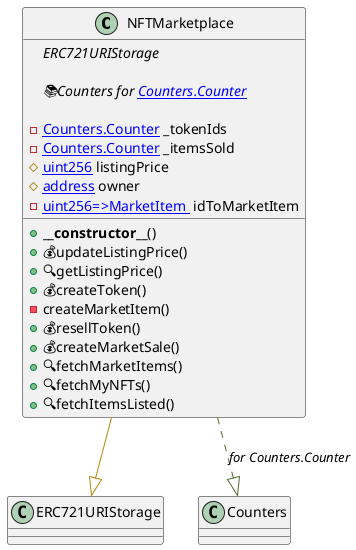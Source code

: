 @startuml NFTMarketplace
' -- generated by: https://marketplace.visualstudio.com/items?itemName=tintinweb.solidity-visual-auditor
'
' -- for auto-render install: https://marketplace.visualstudio.com/items?itemName=jebbs.plantuml
' -- options --



' -- classes --


class NFTMarketplace {
    ' -- inheritance --
	{abstract}ERC721URIStorage

    ' -- usingFor --
	{abstract}📚Counters for [[Counters.Counter]]

    ' -- vars --
	-[[Counters.Counter]] _tokenIds
	-[[Counters.Counter]] _itemsSold
	#[[uint256]] listingPrice
	#[[address]] owner
	-[[mapping uint256=>MarketItem ]] idToMarketItem

    ' -- methods --
	+**__constructor__**()
	+💰updateListingPrice()
	+🔍getListingPrice()
	+💰createToken()
	-createMarketItem()
	+💰resellToken()
	+💰createMarketSale()
	+🔍fetchMarketItems()
	+🔍fetchMyNFTs()
	+🔍fetchItemsListed()

}
' -- inheritance / usingFor --
NFTMarketplace --[#DarkGoldenRod]|> ERC721URIStorage
NFTMarketplace ..[#DarkOliveGreen]|> Counters : //for Counters.Counter//

@enduml